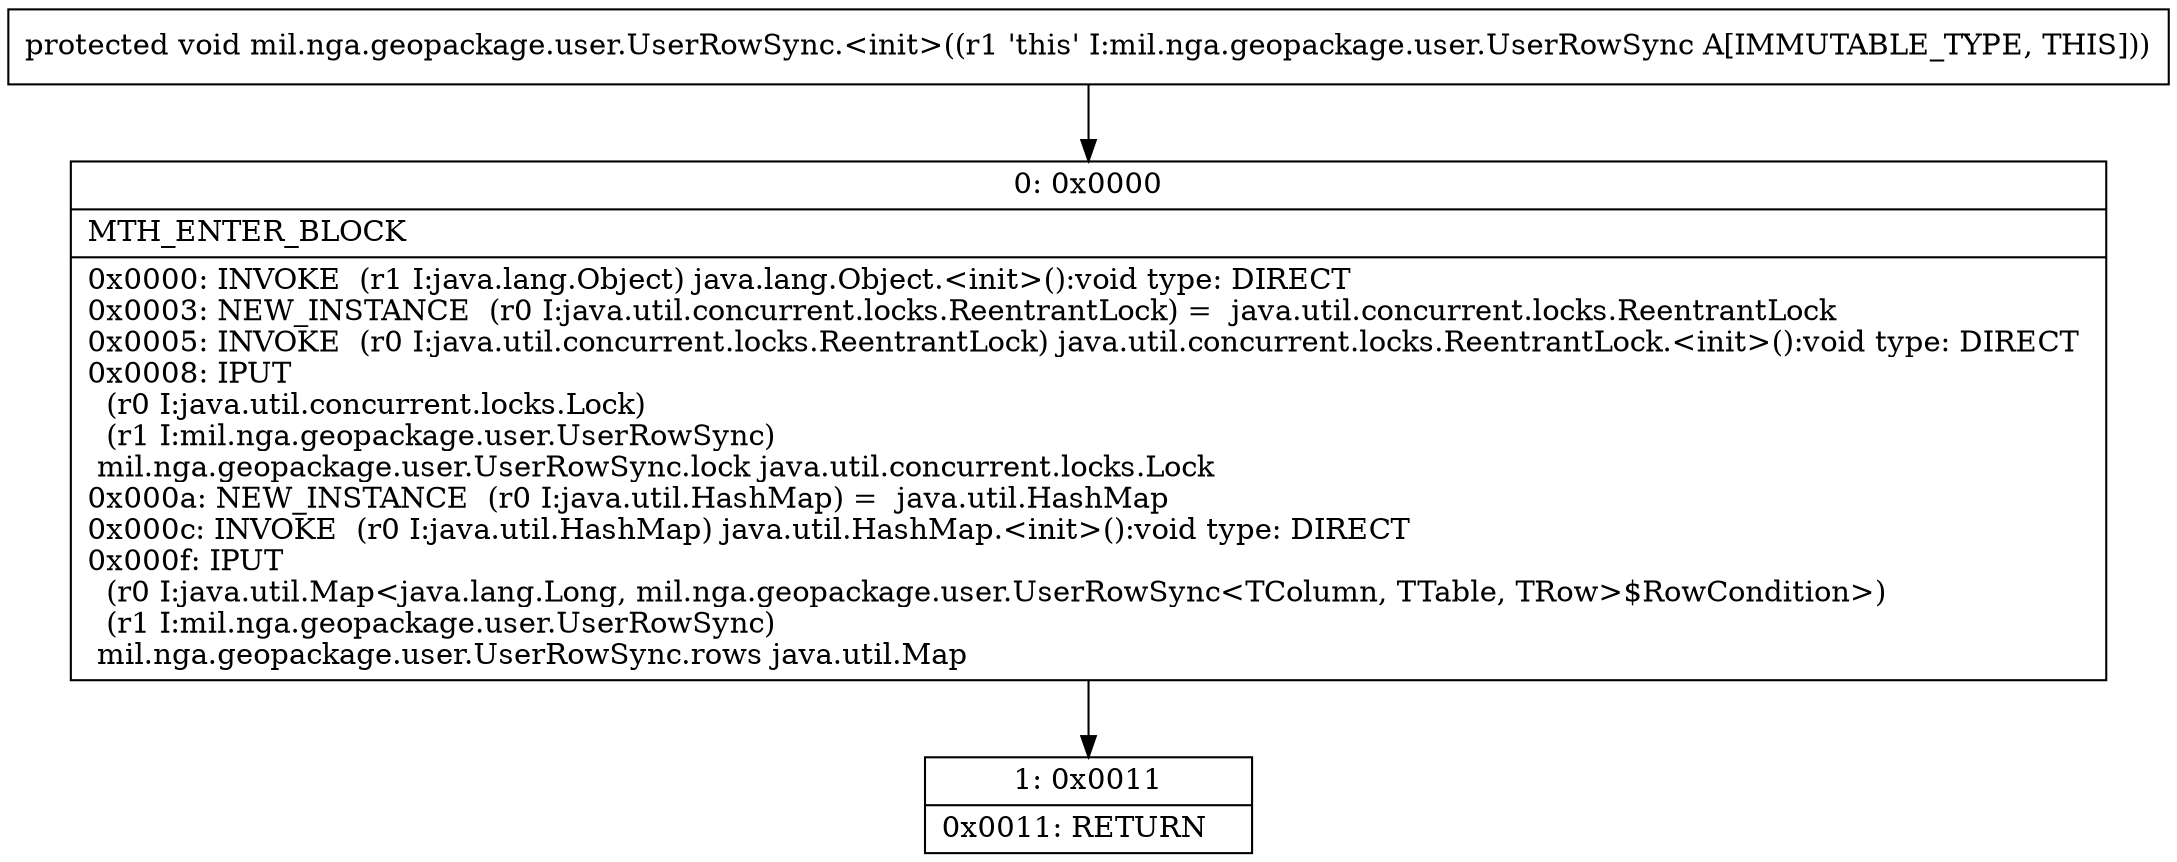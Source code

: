 digraph "CFG formil.nga.geopackage.user.UserRowSync.\<init\>()V" {
Node_0 [shape=record,label="{0\:\ 0x0000|MTH_ENTER_BLOCK\l|0x0000: INVOKE  (r1 I:java.lang.Object) java.lang.Object.\<init\>():void type: DIRECT \l0x0003: NEW_INSTANCE  (r0 I:java.util.concurrent.locks.ReentrantLock) =  java.util.concurrent.locks.ReentrantLock \l0x0005: INVOKE  (r0 I:java.util.concurrent.locks.ReentrantLock) java.util.concurrent.locks.ReentrantLock.\<init\>():void type: DIRECT \l0x0008: IPUT  \l  (r0 I:java.util.concurrent.locks.Lock)\l  (r1 I:mil.nga.geopackage.user.UserRowSync)\l mil.nga.geopackage.user.UserRowSync.lock java.util.concurrent.locks.Lock \l0x000a: NEW_INSTANCE  (r0 I:java.util.HashMap) =  java.util.HashMap \l0x000c: INVOKE  (r0 I:java.util.HashMap) java.util.HashMap.\<init\>():void type: DIRECT \l0x000f: IPUT  \l  (r0 I:java.util.Map\<java.lang.Long, mil.nga.geopackage.user.UserRowSync\<TColumn, TTable, TRow\>$RowCondition\>)\l  (r1 I:mil.nga.geopackage.user.UserRowSync)\l mil.nga.geopackage.user.UserRowSync.rows java.util.Map \l}"];
Node_1 [shape=record,label="{1\:\ 0x0011|0x0011: RETURN   \l}"];
MethodNode[shape=record,label="{protected void mil.nga.geopackage.user.UserRowSync.\<init\>((r1 'this' I:mil.nga.geopackage.user.UserRowSync A[IMMUTABLE_TYPE, THIS])) }"];
MethodNode -> Node_0;
Node_0 -> Node_1;
}

